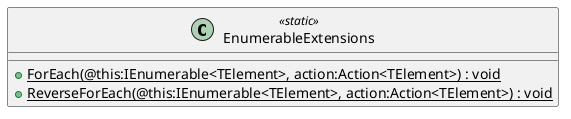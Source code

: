 @startuml
class EnumerableExtensions <<static>> {
    + {static} ForEach(@this:IEnumerable<TElement>, action:Action<TElement>) : void
    + {static} ReverseForEach(@this:IEnumerable<TElement>, action:Action<TElement>) : void
}
@enduml
